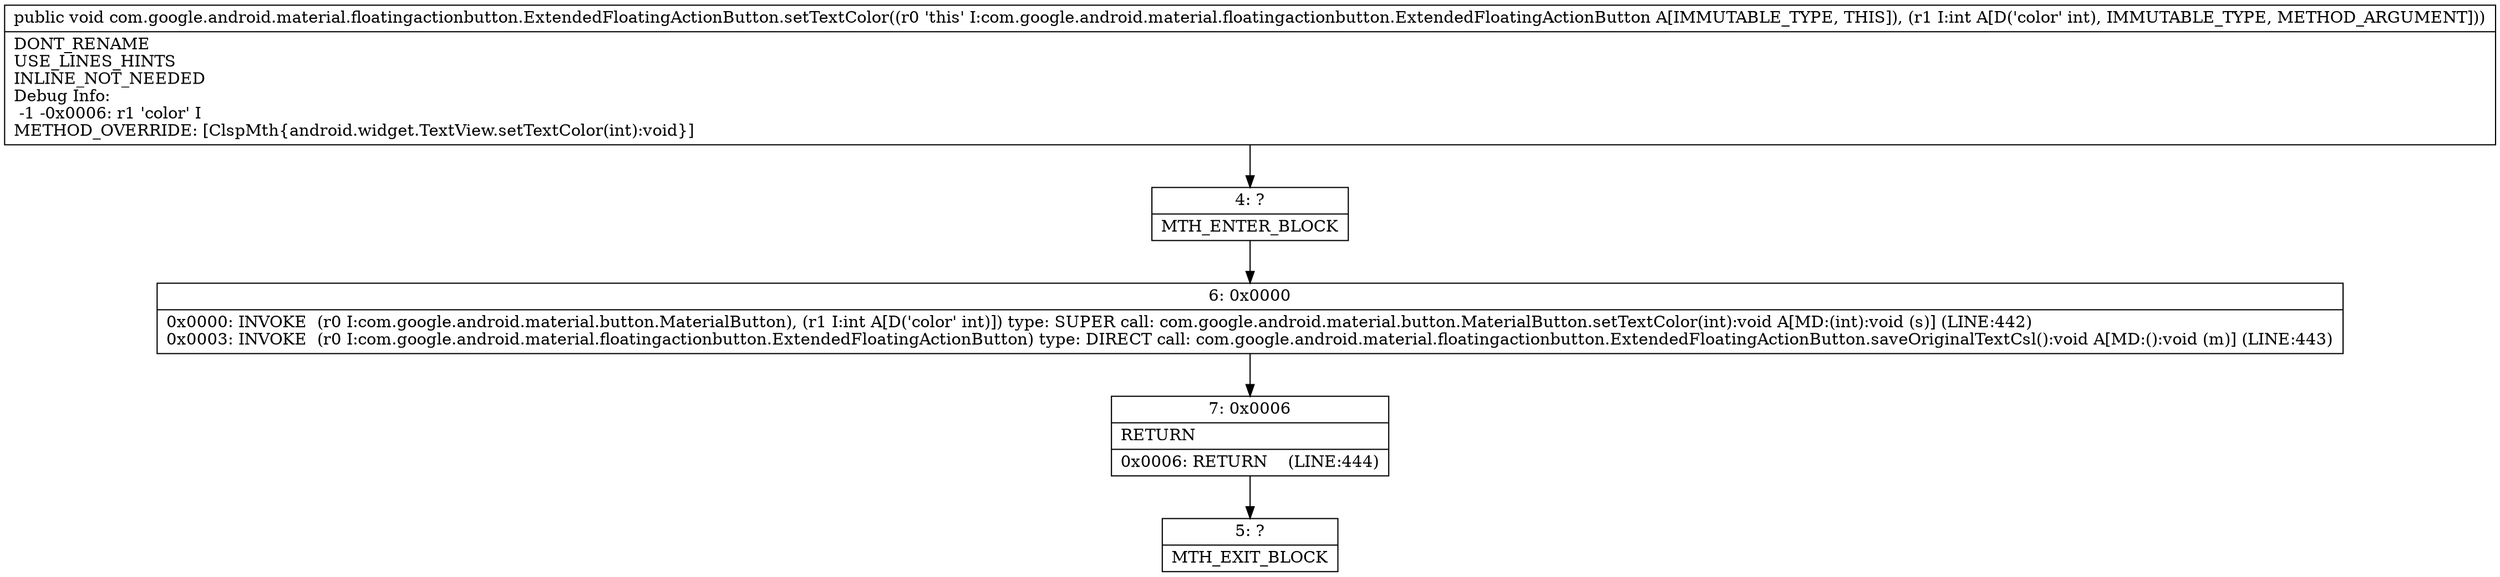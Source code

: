 digraph "CFG forcom.google.android.material.floatingactionbutton.ExtendedFloatingActionButton.setTextColor(I)V" {
Node_4 [shape=record,label="{4\:\ ?|MTH_ENTER_BLOCK\l}"];
Node_6 [shape=record,label="{6\:\ 0x0000|0x0000: INVOKE  (r0 I:com.google.android.material.button.MaterialButton), (r1 I:int A[D('color' int)]) type: SUPER call: com.google.android.material.button.MaterialButton.setTextColor(int):void A[MD:(int):void (s)] (LINE:442)\l0x0003: INVOKE  (r0 I:com.google.android.material.floatingactionbutton.ExtendedFloatingActionButton) type: DIRECT call: com.google.android.material.floatingactionbutton.ExtendedFloatingActionButton.saveOriginalTextCsl():void A[MD:():void (m)] (LINE:443)\l}"];
Node_7 [shape=record,label="{7\:\ 0x0006|RETURN\l|0x0006: RETURN    (LINE:444)\l}"];
Node_5 [shape=record,label="{5\:\ ?|MTH_EXIT_BLOCK\l}"];
MethodNode[shape=record,label="{public void com.google.android.material.floatingactionbutton.ExtendedFloatingActionButton.setTextColor((r0 'this' I:com.google.android.material.floatingactionbutton.ExtendedFloatingActionButton A[IMMUTABLE_TYPE, THIS]), (r1 I:int A[D('color' int), IMMUTABLE_TYPE, METHOD_ARGUMENT]))  | DONT_RENAME\lUSE_LINES_HINTS\lINLINE_NOT_NEEDED\lDebug Info:\l  \-1 \-0x0006: r1 'color' I\lMETHOD_OVERRIDE: [ClspMth\{android.widget.TextView.setTextColor(int):void\}]\l}"];
MethodNode -> Node_4;Node_4 -> Node_6;
Node_6 -> Node_7;
Node_7 -> Node_5;
}

